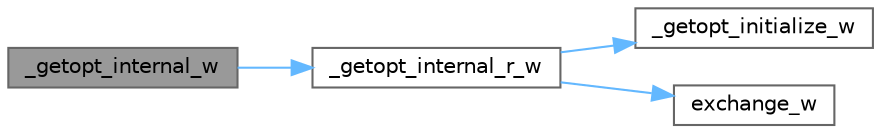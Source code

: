 digraph "_getopt_internal_w"
{
 // LATEX_PDF_SIZE
  bgcolor="transparent";
  edge [fontname=Helvetica,fontsize=10,labelfontname=Helvetica,labelfontsize=10];
  node [fontname=Helvetica,fontsize=10,shape=box,height=0.2,width=0.4];
  rankdir="LR";
  Node1 [id="Node000001",label="_getopt_internal_w",height=0.2,width=0.4,color="gray40", fillcolor="grey60", style="filled", fontcolor="black",tooltip=" "];
  Node1 -> Node2 [id="edge4_Node000001_Node000002",color="steelblue1",style="solid",tooltip=" "];
  Node2 [id="Node000002",label="_getopt_internal_r_w",height=0.2,width=0.4,color="grey40", fillcolor="white", style="filled",URL="$getopt_8hpp.html#a7a370e6af5af84eb53fba51802c5595c",tooltip=" "];
  Node2 -> Node3 [id="edge5_Node000002_Node000003",color="steelblue1",style="solid",tooltip=" "];
  Node3 [id="Node000003",label="_getopt_initialize_w",height=0.2,width=0.4,color="grey40", fillcolor="white", style="filled",URL="$getopt_8hpp.html#a5ac9a124ba2569217946c16d4f2d355a",tooltip=" "];
  Node2 -> Node4 [id="edge6_Node000002_Node000004",color="steelblue1",style="solid",tooltip=" "];
  Node4 [id="Node000004",label="exchange_w",height=0.2,width=0.4,color="grey40", fillcolor="white", style="filled",URL="$getopt_8hpp.html#a71b927b22f698ae0566fb59cbfe0b469",tooltip=" "];
}
